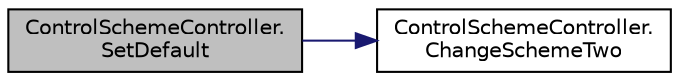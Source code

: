 digraph "ControlSchemeController.SetDefault"
{
  edge [fontname="Helvetica",fontsize="10",labelfontname="Helvetica",labelfontsize="10"];
  node [fontname="Helvetica",fontsize="10",shape=record];
  rankdir="LR";
  Node7 [label="ControlSchemeController.\lSetDefault",height=0.2,width=0.4,color="black", fillcolor="grey75", style="filled", fontcolor="black"];
  Node7 -> Node8 [color="midnightblue",fontsize="10",style="solid",fontname="Helvetica"];
  Node8 [label="ControlSchemeController.\lChangeSchemeTwo",height=0.2,width=0.4,color="black", fillcolor="white", style="filled",URL="$class_control_scheme_controller.html#a852e900ab46f76582fa2b77f43cfd28a",tooltip="Change to scheme two. "];
}
